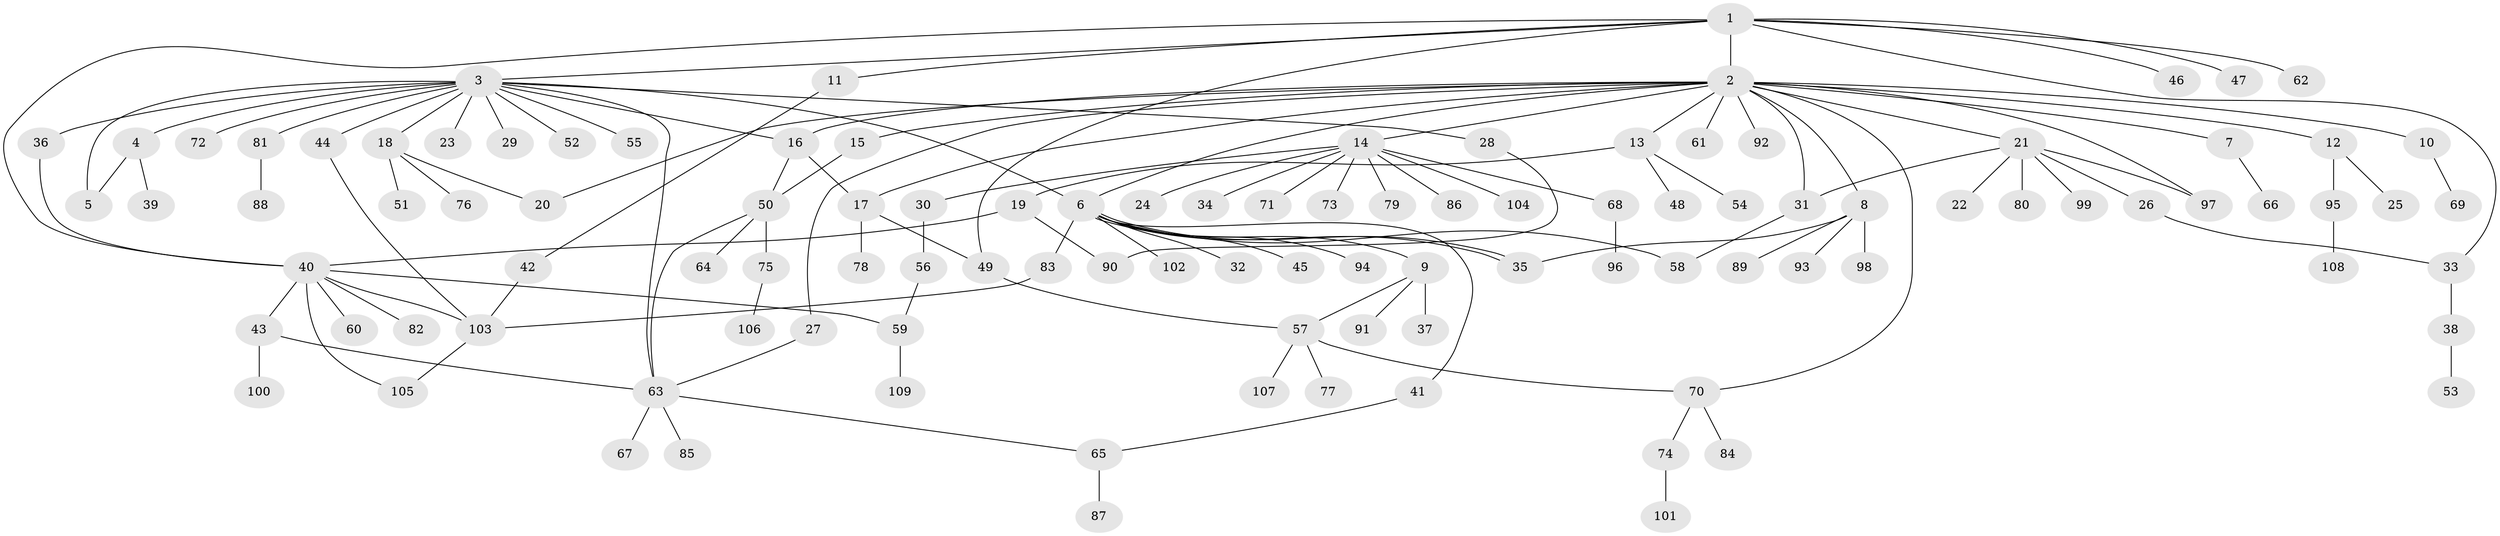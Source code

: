 // coarse degree distribution, {5: 0.09090909090909091, 18: 0.030303030303030304, 7: 0.030303030303030304, 6: 0.030303030303030304, 1: 0.24242424242424243, 2: 0.30303030303030304, 3: 0.24242424242424243, 4: 0.030303030303030304}
// Generated by graph-tools (version 1.1) at 2025/50/03/04/25 22:50:44]
// undirected, 109 vertices, 135 edges
graph export_dot {
  node [color=gray90,style=filled];
  1;
  2;
  3;
  4;
  5;
  6;
  7;
  8;
  9;
  10;
  11;
  12;
  13;
  14;
  15;
  16;
  17;
  18;
  19;
  20;
  21;
  22;
  23;
  24;
  25;
  26;
  27;
  28;
  29;
  30;
  31;
  32;
  33;
  34;
  35;
  36;
  37;
  38;
  39;
  40;
  41;
  42;
  43;
  44;
  45;
  46;
  47;
  48;
  49;
  50;
  51;
  52;
  53;
  54;
  55;
  56;
  57;
  58;
  59;
  60;
  61;
  62;
  63;
  64;
  65;
  66;
  67;
  68;
  69;
  70;
  71;
  72;
  73;
  74;
  75;
  76;
  77;
  78;
  79;
  80;
  81;
  82;
  83;
  84;
  85;
  86;
  87;
  88;
  89;
  90;
  91;
  92;
  93;
  94;
  95;
  96;
  97;
  98;
  99;
  100;
  101;
  102;
  103;
  104;
  105;
  106;
  107;
  108;
  109;
  1 -- 2;
  1 -- 3;
  1 -- 11;
  1 -- 33;
  1 -- 40;
  1 -- 46;
  1 -- 47;
  1 -- 49;
  1 -- 62;
  2 -- 6;
  2 -- 7;
  2 -- 8;
  2 -- 10;
  2 -- 12;
  2 -- 13;
  2 -- 14;
  2 -- 15;
  2 -- 16;
  2 -- 17;
  2 -- 20;
  2 -- 21;
  2 -- 27;
  2 -- 31;
  2 -- 61;
  2 -- 70;
  2 -- 92;
  2 -- 97;
  3 -- 4;
  3 -- 5;
  3 -- 6;
  3 -- 16;
  3 -- 18;
  3 -- 23;
  3 -- 28;
  3 -- 29;
  3 -- 36;
  3 -- 44;
  3 -- 52;
  3 -- 55;
  3 -- 63;
  3 -- 72;
  3 -- 81;
  4 -- 5;
  4 -- 39;
  6 -- 9;
  6 -- 32;
  6 -- 35;
  6 -- 35;
  6 -- 41;
  6 -- 45;
  6 -- 58;
  6 -- 83;
  6 -- 94;
  6 -- 102;
  7 -- 66;
  8 -- 35;
  8 -- 89;
  8 -- 93;
  8 -- 98;
  9 -- 37;
  9 -- 57;
  9 -- 91;
  10 -- 69;
  11 -- 42;
  12 -- 25;
  12 -- 95;
  13 -- 19;
  13 -- 48;
  13 -- 54;
  14 -- 24;
  14 -- 30;
  14 -- 34;
  14 -- 68;
  14 -- 71;
  14 -- 73;
  14 -- 79;
  14 -- 86;
  14 -- 104;
  15 -- 50;
  16 -- 17;
  16 -- 50;
  17 -- 49;
  17 -- 78;
  18 -- 20;
  18 -- 51;
  18 -- 76;
  19 -- 40;
  19 -- 90;
  21 -- 22;
  21 -- 26;
  21 -- 31;
  21 -- 80;
  21 -- 97;
  21 -- 99;
  26 -- 33;
  27 -- 63;
  28 -- 90;
  30 -- 56;
  31 -- 58;
  33 -- 38;
  36 -- 40;
  38 -- 53;
  40 -- 43;
  40 -- 59;
  40 -- 60;
  40 -- 82;
  40 -- 103;
  40 -- 105;
  41 -- 65;
  42 -- 103;
  43 -- 63;
  43 -- 100;
  44 -- 103;
  49 -- 57;
  50 -- 63;
  50 -- 64;
  50 -- 75;
  56 -- 59;
  57 -- 70;
  57 -- 77;
  57 -- 107;
  59 -- 109;
  63 -- 65;
  63 -- 67;
  63 -- 85;
  65 -- 87;
  68 -- 96;
  70 -- 74;
  70 -- 84;
  74 -- 101;
  75 -- 106;
  81 -- 88;
  83 -- 103;
  95 -- 108;
  103 -- 105;
}

